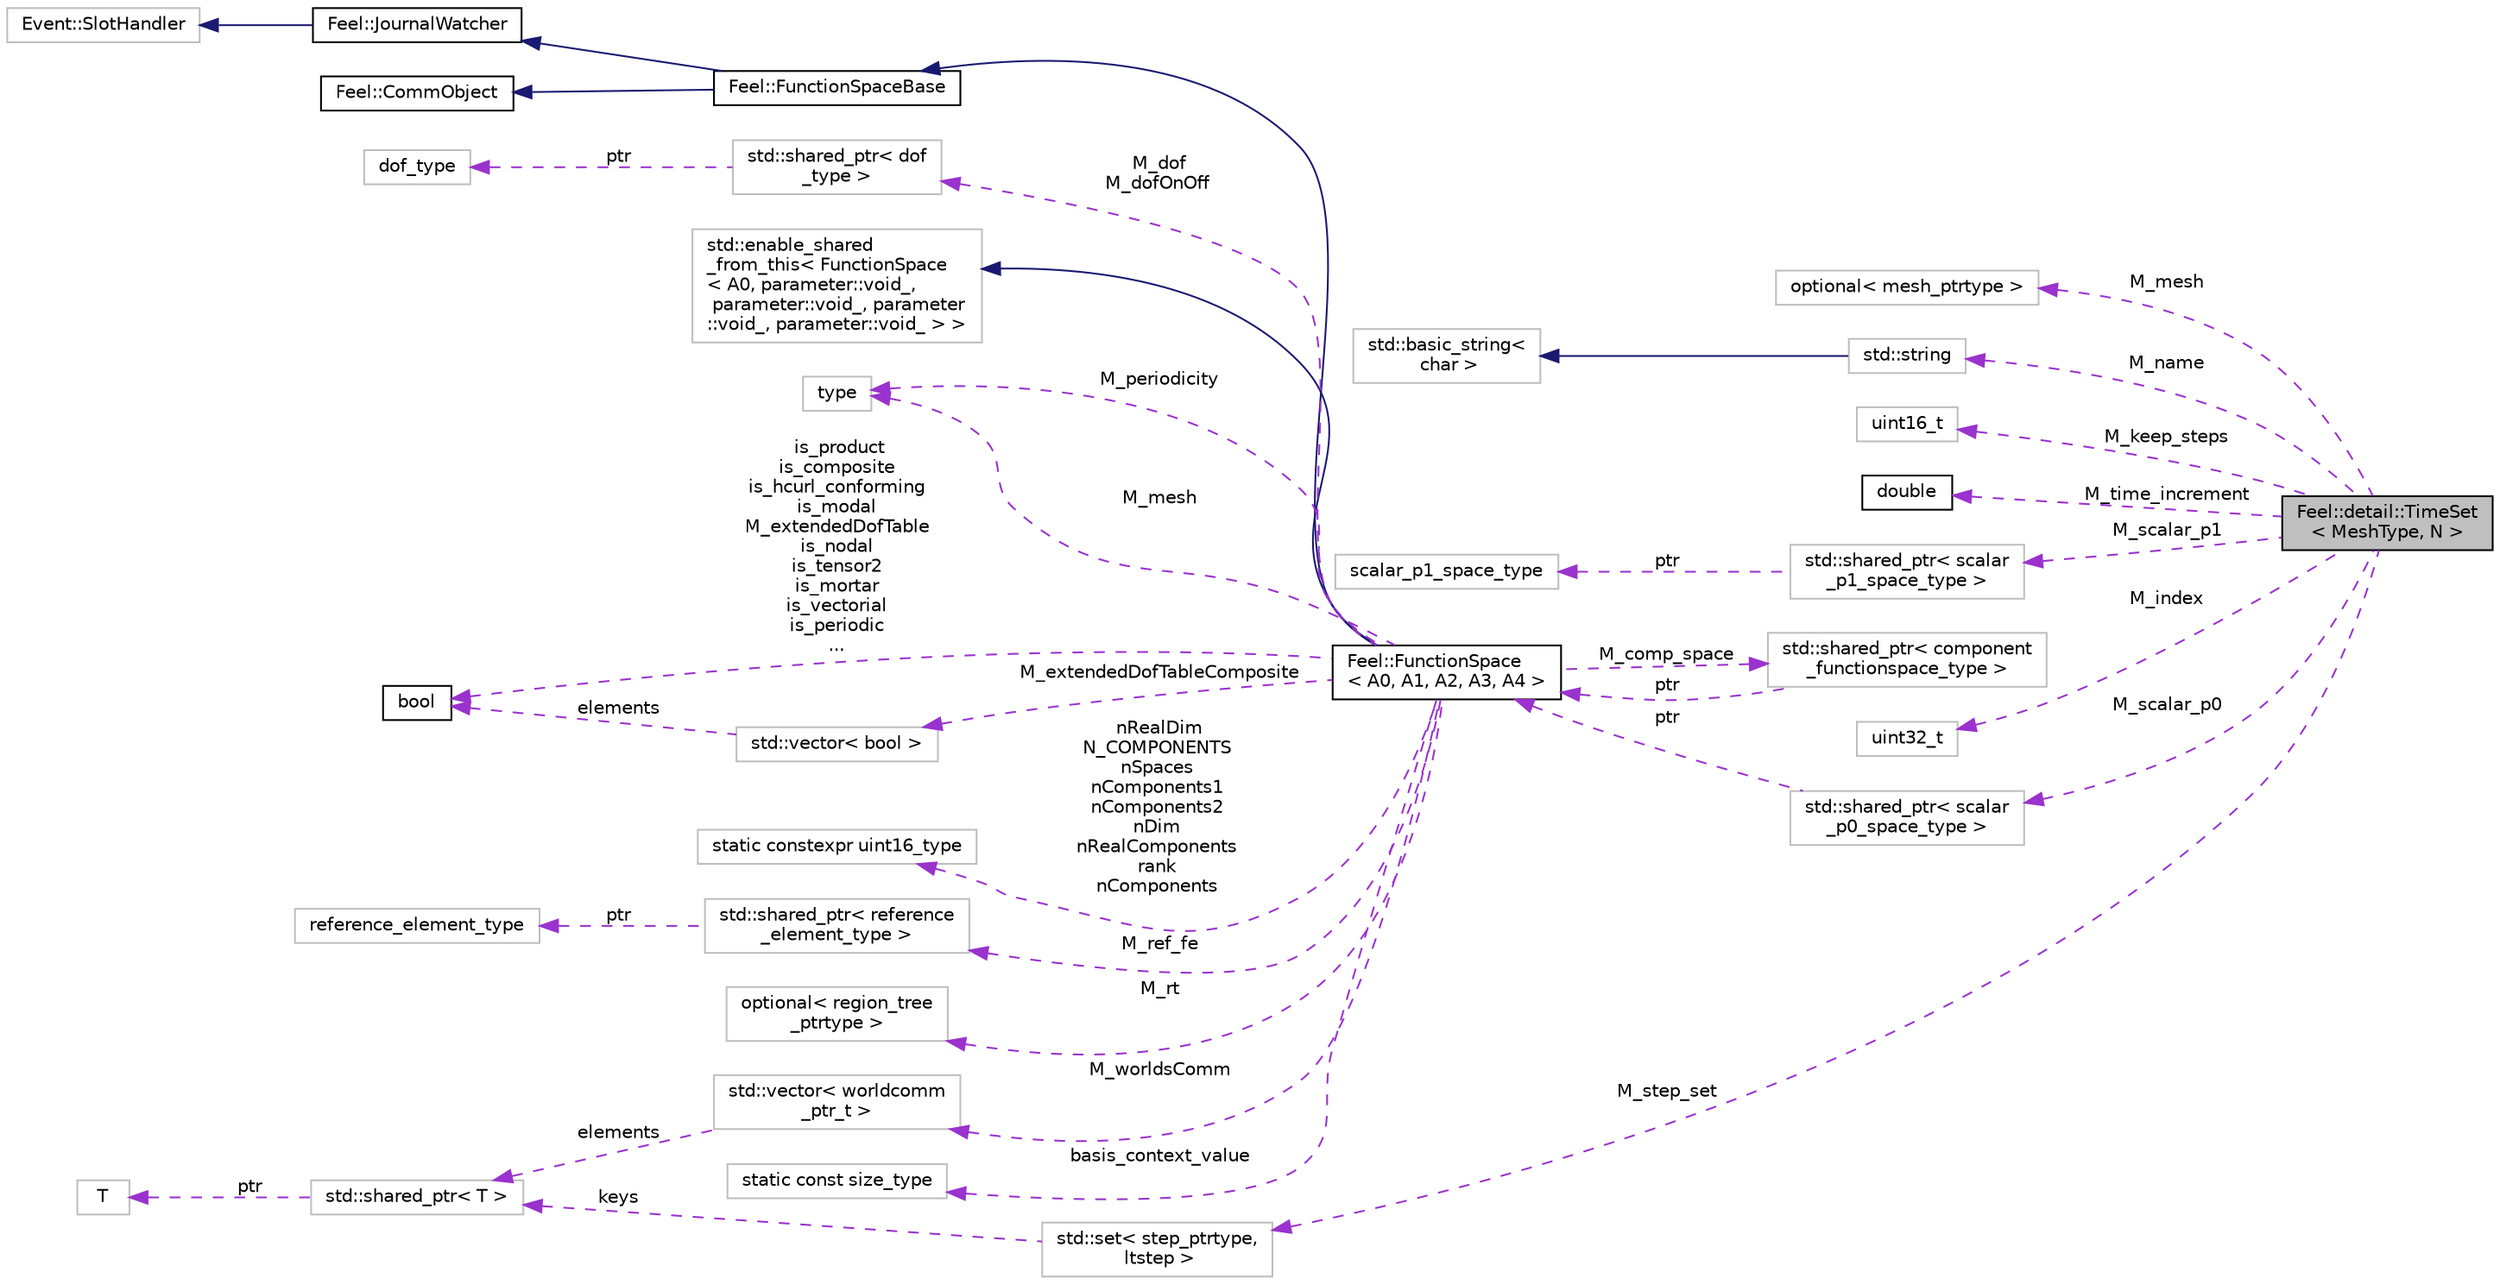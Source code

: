 digraph "Feel::detail::TimeSet&lt; MeshType, N &gt;"
{
 // LATEX_PDF_SIZE
  edge [fontname="Helvetica",fontsize="10",labelfontname="Helvetica",labelfontsize="10"];
  node [fontname="Helvetica",fontsize="10",shape=record];
  rankdir="LR";
  Node1 [label="Feel::detail::TimeSet\l\< MeshType, N \>",height=0.2,width=0.4,color="black", fillcolor="grey75", style="filled", fontcolor="black",tooltip="data TimeSet"];
  Node2 -> Node1 [dir="back",color="darkorchid3",fontsize="10",style="dashed",label=" M_mesh" ,fontname="Helvetica"];
  Node2 [label="optional\< mesh_ptrtype \>",height=0.2,width=0.4,color="grey75", fillcolor="white", style="filled",tooltip=" "];
  Node3 -> Node1 [dir="back",color="darkorchid3",fontsize="10",style="dashed",label=" M_scalar_p0" ,fontname="Helvetica"];
  Node3 [label="std::shared_ptr\< scalar\l_p0_space_type \>",height=0.2,width=0.4,color="grey75", fillcolor="white", style="filled",tooltip=" "];
  Node4 -> Node3 [dir="back",color="darkorchid3",fontsize="10",style="dashed",label=" ptr" ,fontname="Helvetica"];
  Node4 [label="Feel::FunctionSpace\l\< A0, A1, A2, A3, A4 \>",height=0.2,width=0.4,color="black", fillcolor="white", style="filled",URL="$classFeel_1_1FunctionSpace.html",tooltip=" "];
  Node5 -> Node4 [dir="back",color="midnightblue",fontsize="10",style="solid",fontname="Helvetica"];
  Node5 [label="Feel::FunctionSpaceBase",height=0.2,width=0.4,color="black", fillcolor="white", style="filled",URL="$classFeel_1_1FunctionSpaceBase.html",tooltip="base class for FunctionSpace"];
  Node6 -> Node5 [dir="back",color="midnightblue",fontsize="10",style="solid",fontname="Helvetica"];
  Node6 [label="Feel::CommObject",height=0.2,width=0.4,color="black", fillcolor="white", style="filled",URL="$classFeel_1_1CommObject.html",tooltip=" "];
  Node7 -> Node5 [dir="back",color="midnightblue",fontsize="10",style="solid",fontname="Helvetica"];
  Node7 [label="Feel::JournalWatcher",height=0.2,width=0.4,color="black", fillcolor="white", style="filled",URL="$classFeel_1_1JournalWatcher.html",tooltip=" "];
  Node8 -> Node7 [dir="back",color="midnightblue",fontsize="10",style="solid",fontname="Helvetica"];
  Node8 [label="Event::SlotHandler",height=0.2,width=0.4,color="grey75", fillcolor="white", style="filled",tooltip=" "];
  Node9 -> Node4 [dir="back",color="midnightblue",fontsize="10",style="solid",fontname="Helvetica"];
  Node9 [label="std::enable_shared\l_from_this\< FunctionSpace\l\< A0, parameter::void_,\l parameter::void_, parameter\l::void_, parameter::void_ \> \>",height=0.2,width=0.4,color="grey75", fillcolor="white", style="filled",tooltip=" "];
  Node10 -> Node4 [dir="back",color="darkorchid3",fontsize="10",style="dashed",label=" M_mesh" ,fontname="Helvetica"];
  Node10 [label="type",height=0.2,width=0.4,color="grey75", fillcolor="white", style="filled",tooltip=" "];
  Node11 -> Node4 [dir="back",color="darkorchid3",fontsize="10",style="dashed",label=" M_dof\nM_dofOnOff" ,fontname="Helvetica"];
  Node11 [label="std::shared_ptr\< dof\l_type \>",height=0.2,width=0.4,color="grey75", fillcolor="white", style="filled",tooltip=" "];
  Node12 -> Node11 [dir="back",color="darkorchid3",fontsize="10",style="dashed",label=" ptr" ,fontname="Helvetica"];
  Node12 [label="dof_type",height=0.2,width=0.4,color="grey75", fillcolor="white", style="filled",tooltip=" "];
  Node13 -> Node4 [dir="back",color="darkorchid3",fontsize="10",style="dashed",label=" M_worldsComm" ,fontname="Helvetica"];
  Node13 [label="std::vector\< worldcomm\l_ptr_t \>",height=0.2,width=0.4,color="grey75", fillcolor="white", style="filled",tooltip=" "];
  Node14 -> Node13 [dir="back",color="darkorchid3",fontsize="10",style="dashed",label=" elements" ,fontname="Helvetica"];
  Node14 [label="std::shared_ptr\< T \>",height=0.2,width=0.4,color="grey75", fillcolor="white", style="filled",tooltip="STL class."];
  Node15 -> Node14 [dir="back",color="darkorchid3",fontsize="10",style="dashed",label=" ptr" ,fontname="Helvetica"];
  Node15 [label="T",height=0.2,width=0.4,color="grey75", fillcolor="white", style="filled",tooltip=" "];
  Node16 -> Node4 [dir="back",color="darkorchid3",fontsize="10",style="dashed",label=" M_ref_fe" ,fontname="Helvetica"];
  Node16 [label="std::shared_ptr\< reference\l_element_type \>",height=0.2,width=0.4,color="grey75", fillcolor="white", style="filled",tooltip=" "];
  Node17 -> Node16 [dir="back",color="darkorchid3",fontsize="10",style="dashed",label=" ptr" ,fontname="Helvetica"];
  Node17 [label="reference_element_type",height=0.2,width=0.4,color="grey75", fillcolor="white", style="filled",tooltip=" "];
  Node18 -> Node4 [dir="back",color="darkorchid3",fontsize="10",style="dashed",label=" nRealDim\nN_COMPONENTS\nnSpaces\nnComponents1\nnComponents2\nnDim\nnRealComponents\nrank\nnComponents" ,fontname="Helvetica"];
  Node18 [label="static constexpr uint16_type",height=0.2,width=0.4,color="grey75", fillcolor="white", style="filled",tooltip=" "];
  Node19 -> Node4 [dir="back",color="darkorchid3",fontsize="10",style="dashed",label=" is_product\nis_composite\nis_hcurl_conforming\nis_modal\nM_extendedDofTable\nis_nodal\nis_tensor2\nis_mortar\nis_vectorial\nis_periodic\n..." ,fontname="Helvetica"];
  Node19 [label="bool",height=0.2,width=0.4,color="black", fillcolor="white", style="filled",URL="$classbool.html",tooltip=" "];
  Node20 -> Node4 [dir="back",color="darkorchid3",fontsize="10",style="dashed",label=" M_rt" ,fontname="Helvetica"];
  Node20 [label="optional\< region_tree\l_ptrtype \>",height=0.2,width=0.4,color="grey75", fillcolor="white", style="filled",tooltip=" "];
  Node21 -> Node4 [dir="back",color="darkorchid3",fontsize="10",style="dashed",label=" M_extendedDofTableComposite" ,fontname="Helvetica"];
  Node21 [label="std::vector\< bool \>",height=0.2,width=0.4,color="grey75", fillcolor="white", style="filled",tooltip=" "];
  Node19 -> Node21 [dir="back",color="darkorchid3",fontsize="10",style="dashed",label=" elements" ,fontname="Helvetica"];
  Node10 -> Node4 [dir="back",color="darkorchid3",fontsize="10",style="dashed",label=" M_periodicity" ,fontname="Helvetica"];
  Node22 -> Node4 [dir="back",color="darkorchid3",fontsize="10",style="dashed",label=" basis_context_value" ,fontname="Helvetica"];
  Node22 [label="static const size_type",height=0.2,width=0.4,color="grey75", fillcolor="white", style="filled",tooltip=" "];
  Node23 -> Node4 [dir="back",color="darkorchid3",fontsize="10",style="dashed",label=" M_comp_space" ,fontname="Helvetica"];
  Node23 [label="std::shared_ptr\< component\l_functionspace_type \>",height=0.2,width=0.4,color="grey75", fillcolor="white", style="filled",tooltip=" "];
  Node4 -> Node23 [dir="back",color="darkorchid3",fontsize="10",style="dashed",label=" ptr" ,fontname="Helvetica"];
  Node24 -> Node1 [dir="back",color="darkorchid3",fontsize="10",style="dashed",label=" M_keep_steps" ,fontname="Helvetica"];
  Node24 [label="uint16_t",height=0.2,width=0.4,color="grey75", fillcolor="white", style="filled",tooltip=" "];
  Node25 -> Node1 [dir="back",color="darkorchid3",fontsize="10",style="dashed",label=" M_time_increment" ,fontname="Helvetica"];
  Node25 [label="double",height=0.2,width=0.4,color="black", fillcolor="white", style="filled",URL="$classdouble.html",tooltip=" "];
  Node26 -> Node1 [dir="back",color="darkorchid3",fontsize="10",style="dashed",label=" M_name" ,fontname="Helvetica"];
  Node26 [label="std::string",height=0.2,width=0.4,color="grey75", fillcolor="white", style="filled",tooltip="STL class."];
  Node27 -> Node26 [dir="back",color="midnightblue",fontsize="10",style="solid",fontname="Helvetica"];
  Node27 [label="std::basic_string\<\l char \>",height=0.2,width=0.4,color="grey75", fillcolor="white", style="filled",tooltip="STL class."];
  Node28 -> Node1 [dir="back",color="darkorchid3",fontsize="10",style="dashed",label=" M_scalar_p1" ,fontname="Helvetica"];
  Node28 [label="std::shared_ptr\< scalar\l_p1_space_type \>",height=0.2,width=0.4,color="grey75", fillcolor="white", style="filled",tooltip=" "];
  Node29 -> Node28 [dir="back",color="darkorchid3",fontsize="10",style="dashed",label=" ptr" ,fontname="Helvetica"];
  Node29 [label="scalar_p1_space_type",height=0.2,width=0.4,color="grey75", fillcolor="white", style="filled",tooltip=" "];
  Node30 -> Node1 [dir="back",color="darkorchid3",fontsize="10",style="dashed",label=" M_index" ,fontname="Helvetica"];
  Node30 [label="uint32_t",height=0.2,width=0.4,color="grey75", fillcolor="white", style="filled",tooltip=" "];
  Node31 -> Node1 [dir="back",color="darkorchid3",fontsize="10",style="dashed",label=" M_step_set" ,fontname="Helvetica"];
  Node31 [label="std::set\< step_ptrtype,\l ltstep \>",height=0.2,width=0.4,color="grey75", fillcolor="white", style="filled",tooltip=" "];
  Node14 -> Node31 [dir="back",color="darkorchid3",fontsize="10",style="dashed",label=" keys" ,fontname="Helvetica"];
}
